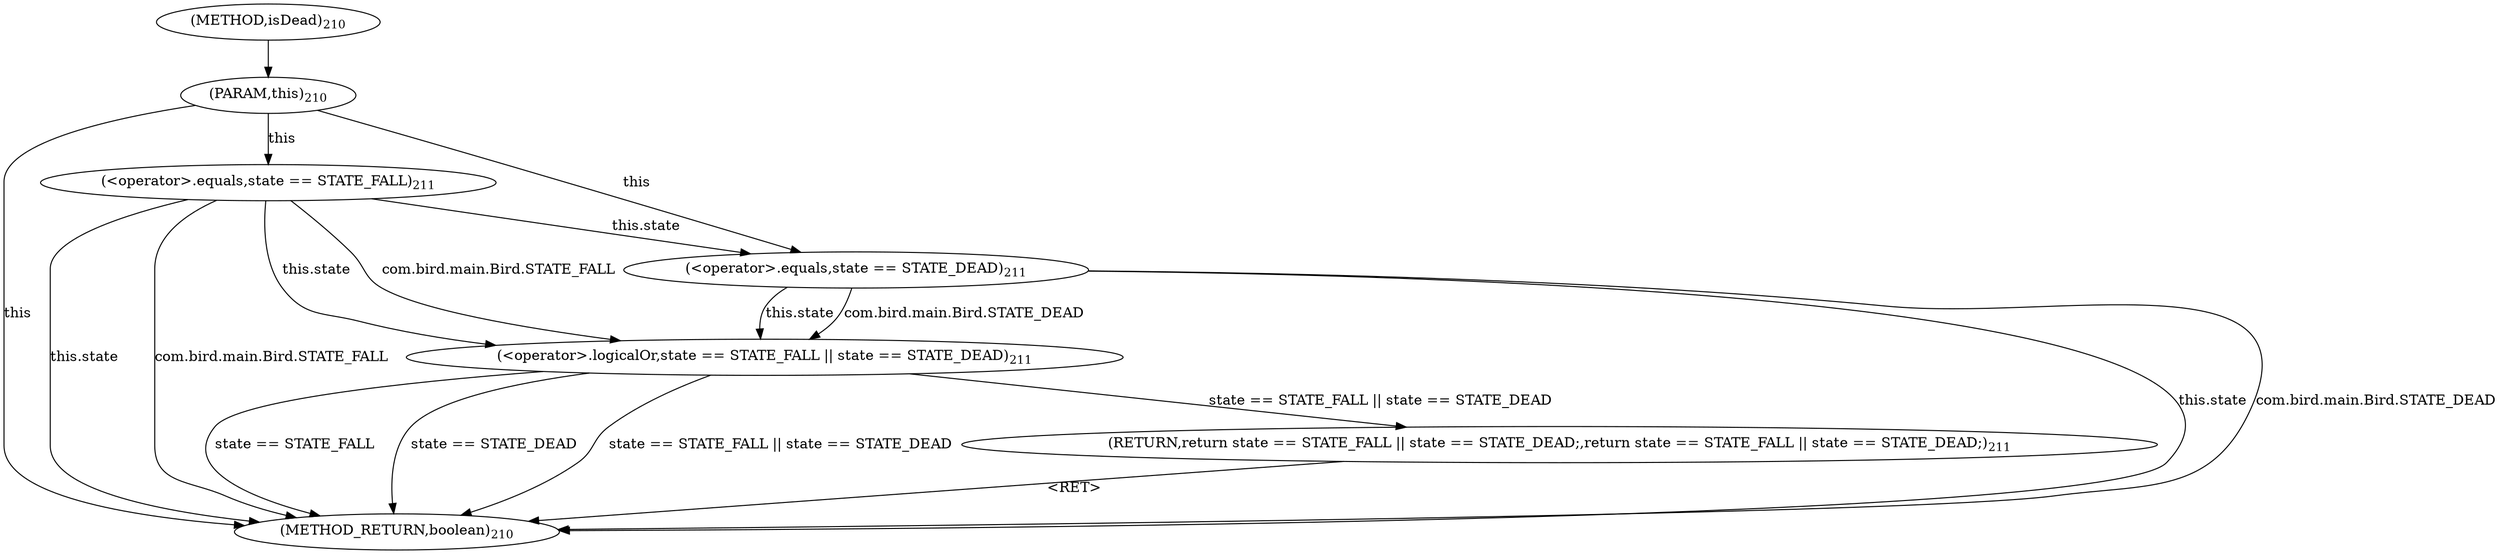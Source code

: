 digraph "isDead" {  
"942" [label = <(METHOD,isDead)<SUB>210</SUB>> ]
"963" [label = <(METHOD_RETURN,boolean)<SUB>210</SUB>> ]
"943" [label = <(PARAM,this)<SUB>210</SUB>> ]
"945" [label = <(RETURN,return state == STATE_FALL || state == STATE_DEAD;,return state == STATE_FALL || state == STATE_DEAD;)<SUB>211</SUB>> ]
"946" [label = <(&lt;operator&gt;.logicalOr,state == STATE_FALL || state == STATE_DEAD)<SUB>211</SUB>> ]
"946" [label = <(&lt;operator&gt;.logicalOr,state == STATE_FALL || state == STATE_DEAD)<SUB>211</SUB>> ]
"946" [label = <(&lt;operator&gt;.logicalOr,state == STATE_FALL || state == STATE_DEAD)<SUB>211</SUB>> ]
"947" [label = <(&lt;operator&gt;.equals,state == STATE_FALL)<SUB>211</SUB>> ]
"947" [label = <(&lt;operator&gt;.equals,state == STATE_FALL)<SUB>211</SUB>> ]
"954" [label = <(&lt;operator&gt;.equals,state == STATE_DEAD)<SUB>211</SUB>> ]
"954" [label = <(&lt;operator&gt;.equals,state == STATE_DEAD)<SUB>211</SUB>> ]
  "945" -> "963"  [ label = "&lt;RET&gt;"] 
  "943" -> "963"  [ label = "this"] 
  "947" -> "963"  [ label = "this.state"] 
  "947" -> "963"  [ label = "com.bird.main.Bird.STATE_FALL"] 
  "946" -> "963"  [ label = "state == STATE_FALL"] 
  "954" -> "963"  [ label = "this.state"] 
  "954" -> "963"  [ label = "com.bird.main.Bird.STATE_DEAD"] 
  "946" -> "963"  [ label = "state == STATE_DEAD"] 
  "946" -> "963"  [ label = "state == STATE_FALL || state == STATE_DEAD"] 
  "942" -> "943" 
  "946" -> "945"  [ label = "state == STATE_FALL || state == STATE_DEAD"] 
  "947" -> "946"  [ label = "this.state"] 
  "947" -> "946"  [ label = "com.bird.main.Bird.STATE_FALL"] 
  "954" -> "946"  [ label = "this.state"] 
  "954" -> "946"  [ label = "com.bird.main.Bird.STATE_DEAD"] 
  "943" -> "947"  [ label = "this"] 
  "943" -> "954"  [ label = "this"] 
  "947" -> "954"  [ label = "this.state"] 
}
